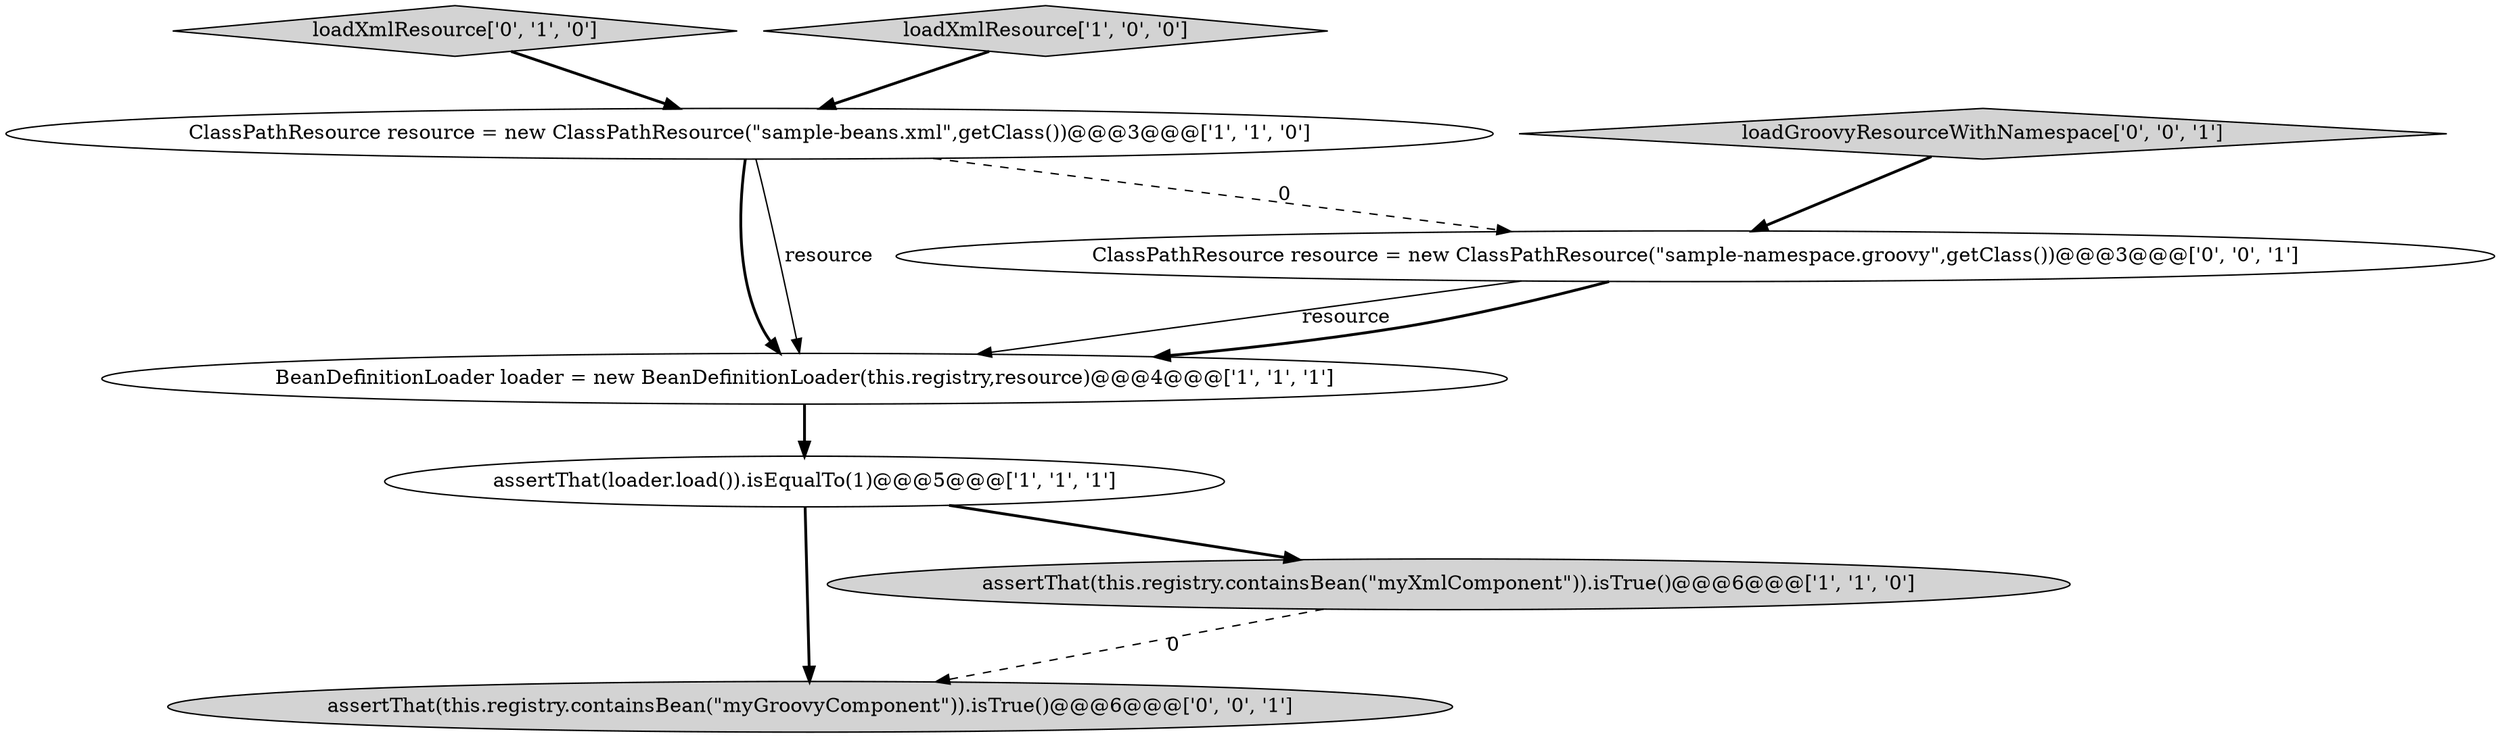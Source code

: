 digraph {
5 [style = filled, label = "loadXmlResource['0', '1', '0']", fillcolor = lightgray, shape = diamond image = "AAA0AAABBB2BBB"];
0 [style = filled, label = "ClassPathResource resource = new ClassPathResource(\"sample-beans.xml\",getClass())@@@3@@@['1', '1', '0']", fillcolor = white, shape = ellipse image = "AAA0AAABBB1BBB"];
7 [style = filled, label = "ClassPathResource resource = new ClassPathResource(\"sample-namespace.groovy\",getClass())@@@3@@@['0', '0', '1']", fillcolor = white, shape = ellipse image = "AAA0AAABBB3BBB"];
8 [style = filled, label = "assertThat(this.registry.containsBean(\"myGroovyComponent\")).isTrue()@@@6@@@['0', '0', '1']", fillcolor = lightgray, shape = ellipse image = "AAA0AAABBB3BBB"];
2 [style = filled, label = "loadXmlResource['1', '0', '0']", fillcolor = lightgray, shape = diamond image = "AAA0AAABBB1BBB"];
4 [style = filled, label = "assertThat(this.registry.containsBean(\"myXmlComponent\")).isTrue()@@@6@@@['1', '1', '0']", fillcolor = lightgray, shape = ellipse image = "AAA0AAABBB1BBB"];
1 [style = filled, label = "assertThat(loader.load()).isEqualTo(1)@@@5@@@['1', '1', '1']", fillcolor = white, shape = ellipse image = "AAA0AAABBB1BBB"];
6 [style = filled, label = "loadGroovyResourceWithNamespace['0', '0', '1']", fillcolor = lightgray, shape = diamond image = "AAA0AAABBB3BBB"];
3 [style = filled, label = "BeanDefinitionLoader loader = new BeanDefinitionLoader(this.registry,resource)@@@4@@@['1', '1', '1']", fillcolor = white, shape = ellipse image = "AAA0AAABBB1BBB"];
0->3 [style = bold, label=""];
1->4 [style = bold, label=""];
2->0 [style = bold, label=""];
7->3 [style = solid, label="resource"];
1->8 [style = bold, label=""];
6->7 [style = bold, label=""];
3->1 [style = bold, label=""];
5->0 [style = bold, label=""];
0->7 [style = dashed, label="0"];
0->3 [style = solid, label="resource"];
7->3 [style = bold, label=""];
4->8 [style = dashed, label="0"];
}
